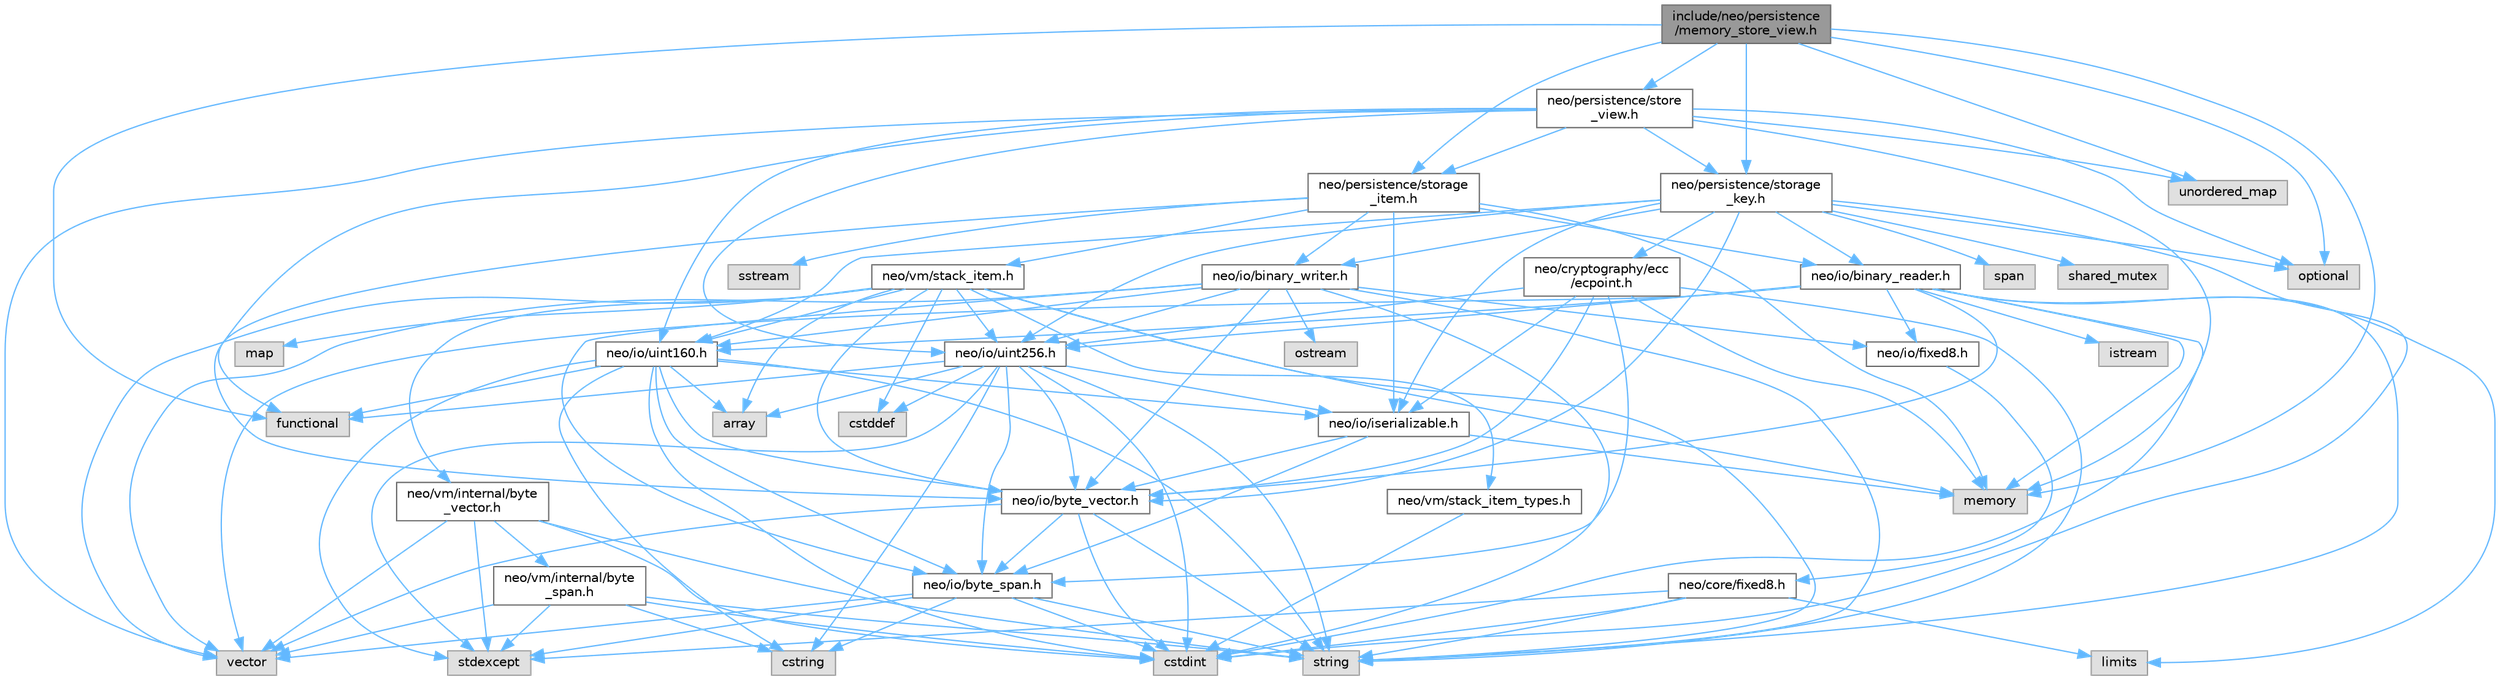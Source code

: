 digraph "include/neo/persistence/memory_store_view.h"
{
 // LATEX_PDF_SIZE
  bgcolor="transparent";
  edge [fontname=Helvetica,fontsize=10,labelfontname=Helvetica,labelfontsize=10];
  node [fontname=Helvetica,fontsize=10,shape=box,height=0.2,width=0.4];
  Node1 [id="Node000001",label="include/neo/persistence\l/memory_store_view.h",height=0.2,width=0.4,color="gray40", fillcolor="grey60", style="filled", fontcolor="black",tooltip=" "];
  Node1 -> Node2 [id="edge118_Node000001_Node000002",color="steelblue1",style="solid",tooltip=" "];
  Node2 [id="Node000002",label="neo/persistence/storage\l_item.h",height=0.2,width=0.4,color="grey40", fillcolor="white", style="filled",URL="$persistence_2storage__item_8h.html",tooltip=" "];
  Node2 -> Node3 [id="edge119_Node000002_Node000003",color="steelblue1",style="solid",tooltip=" "];
  Node3 [id="Node000003",label="neo/io/binary_reader.h",height=0.2,width=0.4,color="grey40", fillcolor="white", style="filled",URL="$binary__reader_8h.html",tooltip=" "];
  Node3 -> Node4 [id="edge120_Node000003_Node000004",color="steelblue1",style="solid",tooltip=" "];
  Node4 [id="Node000004",label="neo/io/byte_vector.h",height=0.2,width=0.4,color="grey40", fillcolor="white", style="filled",URL="$io_2byte__vector_8h.html",tooltip=" "];
  Node4 -> Node5 [id="edge121_Node000004_Node000005",color="steelblue1",style="solid",tooltip=" "];
  Node5 [id="Node000005",label="neo/io/byte_span.h",height=0.2,width=0.4,color="grey40", fillcolor="white", style="filled",URL="$io_2byte__span_8h.html",tooltip=" "];
  Node5 -> Node6 [id="edge122_Node000005_Node000006",color="steelblue1",style="solid",tooltip=" "];
  Node6 [id="Node000006",label="cstdint",height=0.2,width=0.4,color="grey60", fillcolor="#E0E0E0", style="filled",tooltip=" "];
  Node5 -> Node7 [id="edge123_Node000005_Node000007",color="steelblue1",style="solid",tooltip=" "];
  Node7 [id="Node000007",label="cstring",height=0.2,width=0.4,color="grey60", fillcolor="#E0E0E0", style="filled",tooltip=" "];
  Node5 -> Node8 [id="edge124_Node000005_Node000008",color="steelblue1",style="solid",tooltip=" "];
  Node8 [id="Node000008",label="stdexcept",height=0.2,width=0.4,color="grey60", fillcolor="#E0E0E0", style="filled",tooltip=" "];
  Node5 -> Node9 [id="edge125_Node000005_Node000009",color="steelblue1",style="solid",tooltip=" "];
  Node9 [id="Node000009",label="string",height=0.2,width=0.4,color="grey60", fillcolor="#E0E0E0", style="filled",tooltip=" "];
  Node5 -> Node10 [id="edge126_Node000005_Node000010",color="steelblue1",style="solid",tooltip=" "];
  Node10 [id="Node000010",label="vector",height=0.2,width=0.4,color="grey60", fillcolor="#E0E0E0", style="filled",tooltip=" "];
  Node4 -> Node6 [id="edge127_Node000004_Node000006",color="steelblue1",style="solid",tooltip=" "];
  Node4 -> Node9 [id="edge128_Node000004_Node000009",color="steelblue1",style="solid",tooltip=" "];
  Node4 -> Node10 [id="edge129_Node000004_Node000010",color="steelblue1",style="solid",tooltip=" "];
  Node3 -> Node11 [id="edge130_Node000003_Node000011",color="steelblue1",style="solid",tooltip=" "];
  Node11 [id="Node000011",label="neo/io/fixed8.h",height=0.2,width=0.4,color="grey40", fillcolor="white", style="filled",URL="$io_2fixed8_8h.html",tooltip=" "];
  Node11 -> Node12 [id="edge131_Node000011_Node000012",color="steelblue1",style="solid",tooltip=" "];
  Node12 [id="Node000012",label="neo/core/fixed8.h",height=0.2,width=0.4,color="grey40", fillcolor="white", style="filled",URL="$core_2fixed8_8h.html",tooltip=" "];
  Node12 -> Node6 [id="edge132_Node000012_Node000006",color="steelblue1",style="solid",tooltip=" "];
  Node12 -> Node13 [id="edge133_Node000012_Node000013",color="steelblue1",style="solid",tooltip=" "];
  Node13 [id="Node000013",label="limits",height=0.2,width=0.4,color="grey60", fillcolor="#E0E0E0", style="filled",tooltip=" "];
  Node12 -> Node8 [id="edge134_Node000012_Node000008",color="steelblue1",style="solid",tooltip=" "];
  Node12 -> Node9 [id="edge135_Node000012_Node000009",color="steelblue1",style="solid",tooltip=" "];
  Node3 -> Node14 [id="edge136_Node000003_Node000014",color="steelblue1",style="solid",tooltip=" "];
  Node14 [id="Node000014",label="neo/io/uint160.h",height=0.2,width=0.4,color="grey40", fillcolor="white", style="filled",URL="$uint160_8h.html",tooltip=" "];
  Node14 -> Node5 [id="edge137_Node000014_Node000005",color="steelblue1",style="solid",tooltip=" "];
  Node14 -> Node4 [id="edge138_Node000014_Node000004",color="steelblue1",style="solid",tooltip=" "];
  Node14 -> Node15 [id="edge139_Node000014_Node000015",color="steelblue1",style="solid",tooltip=" "];
  Node15 [id="Node000015",label="neo/io/iserializable.h",height=0.2,width=0.4,color="grey40", fillcolor="white", style="filled",URL="$iserializable_8h.html",tooltip=" "];
  Node15 -> Node5 [id="edge140_Node000015_Node000005",color="steelblue1",style="solid",tooltip=" "];
  Node15 -> Node4 [id="edge141_Node000015_Node000004",color="steelblue1",style="solid",tooltip=" "];
  Node15 -> Node16 [id="edge142_Node000015_Node000016",color="steelblue1",style="solid",tooltip=" "];
  Node16 [id="Node000016",label="memory",height=0.2,width=0.4,color="grey60", fillcolor="#E0E0E0", style="filled",tooltip=" "];
  Node14 -> Node17 [id="edge143_Node000014_Node000017",color="steelblue1",style="solid",tooltip=" "];
  Node17 [id="Node000017",label="array",height=0.2,width=0.4,color="grey60", fillcolor="#E0E0E0", style="filled",tooltip=" "];
  Node14 -> Node6 [id="edge144_Node000014_Node000006",color="steelblue1",style="solid",tooltip=" "];
  Node14 -> Node7 [id="edge145_Node000014_Node000007",color="steelblue1",style="solid",tooltip=" "];
  Node14 -> Node18 [id="edge146_Node000014_Node000018",color="steelblue1",style="solid",tooltip=" "];
  Node18 [id="Node000018",label="functional",height=0.2,width=0.4,color="grey60", fillcolor="#E0E0E0", style="filled",tooltip=" "];
  Node14 -> Node8 [id="edge147_Node000014_Node000008",color="steelblue1",style="solid",tooltip=" "];
  Node14 -> Node9 [id="edge148_Node000014_Node000009",color="steelblue1",style="solid",tooltip=" "];
  Node3 -> Node19 [id="edge149_Node000003_Node000019",color="steelblue1",style="solid",tooltip=" "];
  Node19 [id="Node000019",label="neo/io/uint256.h",height=0.2,width=0.4,color="grey40", fillcolor="white", style="filled",URL="$uint256_8h.html",tooltip=" "];
  Node19 -> Node5 [id="edge150_Node000019_Node000005",color="steelblue1",style="solid",tooltip=" "];
  Node19 -> Node4 [id="edge151_Node000019_Node000004",color="steelblue1",style="solid",tooltip=" "];
  Node19 -> Node15 [id="edge152_Node000019_Node000015",color="steelblue1",style="solid",tooltip=" "];
  Node19 -> Node17 [id="edge153_Node000019_Node000017",color="steelblue1",style="solid",tooltip=" "];
  Node19 -> Node20 [id="edge154_Node000019_Node000020",color="steelblue1",style="solid",tooltip=" "];
  Node20 [id="Node000020",label="cstddef",height=0.2,width=0.4,color="grey60", fillcolor="#E0E0E0", style="filled",tooltip=" "];
  Node19 -> Node6 [id="edge155_Node000019_Node000006",color="steelblue1",style="solid",tooltip=" "];
  Node19 -> Node7 [id="edge156_Node000019_Node000007",color="steelblue1",style="solid",tooltip=" "];
  Node19 -> Node18 [id="edge157_Node000019_Node000018",color="steelblue1",style="solid",tooltip=" "];
  Node19 -> Node8 [id="edge158_Node000019_Node000008",color="steelblue1",style="solid",tooltip=" "];
  Node19 -> Node9 [id="edge159_Node000019_Node000009",color="steelblue1",style="solid",tooltip=" "];
  Node3 -> Node6 [id="edge160_Node000003_Node000006",color="steelblue1",style="solid",tooltip=" "];
  Node3 -> Node21 [id="edge161_Node000003_Node000021",color="steelblue1",style="solid",tooltip=" "];
  Node21 [id="Node000021",label="istream",height=0.2,width=0.4,color="grey60", fillcolor="#E0E0E0", style="filled",tooltip=" "];
  Node3 -> Node13 [id="edge162_Node000003_Node000013",color="steelblue1",style="solid",tooltip=" "];
  Node3 -> Node16 [id="edge163_Node000003_Node000016",color="steelblue1",style="solid",tooltip=" "];
  Node3 -> Node9 [id="edge164_Node000003_Node000009",color="steelblue1",style="solid",tooltip=" "];
  Node3 -> Node10 [id="edge165_Node000003_Node000010",color="steelblue1",style="solid",tooltip=" "];
  Node2 -> Node22 [id="edge166_Node000002_Node000022",color="steelblue1",style="solid",tooltip=" "];
  Node22 [id="Node000022",label="neo/io/binary_writer.h",height=0.2,width=0.4,color="grey40", fillcolor="white", style="filled",URL="$binary__writer_8h.html",tooltip=" "];
  Node22 -> Node5 [id="edge167_Node000022_Node000005",color="steelblue1",style="solid",tooltip=" "];
  Node22 -> Node4 [id="edge168_Node000022_Node000004",color="steelblue1",style="solid",tooltip=" "];
  Node22 -> Node11 [id="edge169_Node000022_Node000011",color="steelblue1",style="solid",tooltip=" "];
  Node22 -> Node14 [id="edge170_Node000022_Node000014",color="steelblue1",style="solid",tooltip=" "];
  Node22 -> Node19 [id="edge171_Node000022_Node000019",color="steelblue1",style="solid",tooltip=" "];
  Node22 -> Node6 [id="edge172_Node000022_Node000006",color="steelblue1",style="solid",tooltip=" "];
  Node22 -> Node23 [id="edge173_Node000022_Node000023",color="steelblue1",style="solid",tooltip=" "];
  Node23 [id="Node000023",label="ostream",height=0.2,width=0.4,color="grey60", fillcolor="#E0E0E0", style="filled",tooltip=" "];
  Node22 -> Node9 [id="edge174_Node000022_Node000009",color="steelblue1",style="solid",tooltip=" "];
  Node22 -> Node10 [id="edge175_Node000022_Node000010",color="steelblue1",style="solid",tooltip=" "];
  Node2 -> Node4 [id="edge176_Node000002_Node000004",color="steelblue1",style="solid",tooltip=" "];
  Node2 -> Node15 [id="edge177_Node000002_Node000015",color="steelblue1",style="solid",tooltip=" "];
  Node2 -> Node24 [id="edge178_Node000002_Node000024",color="steelblue1",style="solid",tooltip=" "];
  Node24 [id="Node000024",label="neo/vm/stack_item.h",height=0.2,width=0.4,color="grey40", fillcolor="white", style="filled",URL="$stack__item_8h.html",tooltip=" "];
  Node24 -> Node4 [id="edge179_Node000024_Node000004",color="steelblue1",style="solid",tooltip=" "];
  Node24 -> Node14 [id="edge180_Node000024_Node000014",color="steelblue1",style="solid",tooltip=" "];
  Node24 -> Node19 [id="edge181_Node000024_Node000019",color="steelblue1",style="solid",tooltip=" "];
  Node24 -> Node25 [id="edge182_Node000024_Node000025",color="steelblue1",style="solid",tooltip=" "];
  Node25 [id="Node000025",label="neo/vm/internal/byte\l_vector.h",height=0.2,width=0.4,color="grey40", fillcolor="white", style="filled",URL="$vm_2internal_2byte__vector_8h.html",tooltip=" "];
  Node25 -> Node26 [id="edge183_Node000025_Node000026",color="steelblue1",style="solid",tooltip=" "];
  Node26 [id="Node000026",label="neo/vm/internal/byte\l_span.h",height=0.2,width=0.4,color="grey40", fillcolor="white", style="filled",URL="$vm_2internal_2byte__span_8h.html",tooltip=" "];
  Node26 -> Node6 [id="edge184_Node000026_Node000006",color="steelblue1",style="solid",tooltip=" "];
  Node26 -> Node7 [id="edge185_Node000026_Node000007",color="steelblue1",style="solid",tooltip=" "];
  Node26 -> Node8 [id="edge186_Node000026_Node000008",color="steelblue1",style="solid",tooltip=" "];
  Node26 -> Node9 [id="edge187_Node000026_Node000009",color="steelblue1",style="solid",tooltip=" "];
  Node26 -> Node10 [id="edge188_Node000026_Node000010",color="steelblue1",style="solid",tooltip=" "];
  Node25 -> Node6 [id="edge189_Node000025_Node000006",color="steelblue1",style="solid",tooltip=" "];
  Node25 -> Node8 [id="edge190_Node000025_Node000008",color="steelblue1",style="solid",tooltip=" "];
  Node25 -> Node9 [id="edge191_Node000025_Node000009",color="steelblue1",style="solid",tooltip=" "];
  Node25 -> Node10 [id="edge192_Node000025_Node000010",color="steelblue1",style="solid",tooltip=" "];
  Node24 -> Node27 [id="edge193_Node000024_Node000027",color="steelblue1",style="solid",tooltip=" "];
  Node27 [id="Node000027",label="neo/vm/stack_item_types.h",height=0.2,width=0.4,color="grey40", fillcolor="white", style="filled",URL="$stack__item__types_8h.html",tooltip=" "];
  Node27 -> Node6 [id="edge194_Node000027_Node000006",color="steelblue1",style="solid",tooltip=" "];
  Node24 -> Node17 [id="edge195_Node000024_Node000017",color="steelblue1",style="solid",tooltip=" "];
  Node24 -> Node20 [id="edge196_Node000024_Node000020",color="steelblue1",style="solid",tooltip=" "];
  Node24 -> Node28 [id="edge197_Node000024_Node000028",color="steelblue1",style="solid",tooltip=" "];
  Node28 [id="Node000028",label="map",height=0.2,width=0.4,color="grey60", fillcolor="#E0E0E0", style="filled",tooltip=" "];
  Node24 -> Node16 [id="edge198_Node000024_Node000016",color="steelblue1",style="solid",tooltip=" "];
  Node24 -> Node9 [id="edge199_Node000024_Node000009",color="steelblue1",style="solid",tooltip=" "];
  Node24 -> Node10 [id="edge200_Node000024_Node000010",color="steelblue1",style="solid",tooltip=" "];
  Node2 -> Node16 [id="edge201_Node000002_Node000016",color="steelblue1",style="solid",tooltip=" "];
  Node2 -> Node29 [id="edge202_Node000002_Node000029",color="steelblue1",style="solid",tooltip=" "];
  Node29 [id="Node000029",label="sstream",height=0.2,width=0.4,color="grey60", fillcolor="#E0E0E0", style="filled",tooltip=" "];
  Node1 -> Node30 [id="edge203_Node000001_Node000030",color="steelblue1",style="solid",tooltip=" "];
  Node30 [id="Node000030",label="neo/persistence/storage\l_key.h",height=0.2,width=0.4,color="grey40", fillcolor="white", style="filled",URL="$persistence_2storage__key_8h.html",tooltip=" "];
  Node30 -> Node31 [id="edge204_Node000030_Node000031",color="steelblue1",style="solid",tooltip=" "];
  Node31 [id="Node000031",label="neo/cryptography/ecc\l/ecpoint.h",height=0.2,width=0.4,color="grey40", fillcolor="white", style="filled",URL="$ecpoint_8h.html",tooltip=" "];
  Node31 -> Node5 [id="edge205_Node000031_Node000005",color="steelblue1",style="solid",tooltip=" "];
  Node31 -> Node4 [id="edge206_Node000031_Node000004",color="steelblue1",style="solid",tooltip=" "];
  Node31 -> Node15 [id="edge207_Node000031_Node000015",color="steelblue1",style="solid",tooltip=" "];
  Node31 -> Node19 [id="edge208_Node000031_Node000019",color="steelblue1",style="solid",tooltip=" "];
  Node31 -> Node16 [id="edge209_Node000031_Node000016",color="steelblue1",style="solid",tooltip=" "];
  Node31 -> Node9 [id="edge210_Node000031_Node000009",color="steelblue1",style="solid",tooltip=" "];
  Node30 -> Node3 [id="edge211_Node000030_Node000003",color="steelblue1",style="solid",tooltip=" "];
  Node30 -> Node22 [id="edge212_Node000030_Node000022",color="steelblue1",style="solid",tooltip=" "];
  Node30 -> Node4 [id="edge213_Node000030_Node000004",color="steelblue1",style="solid",tooltip=" "];
  Node30 -> Node15 [id="edge214_Node000030_Node000015",color="steelblue1",style="solid",tooltip=" "];
  Node30 -> Node14 [id="edge215_Node000030_Node000014",color="steelblue1",style="solid",tooltip=" "];
  Node30 -> Node19 [id="edge216_Node000030_Node000019",color="steelblue1",style="solid",tooltip=" "];
  Node30 -> Node6 [id="edge217_Node000030_Node000006",color="steelblue1",style="solid",tooltip=" "];
  Node30 -> Node32 [id="edge218_Node000030_Node000032",color="steelblue1",style="solid",tooltip=" "];
  Node32 [id="Node000032",label="optional",height=0.2,width=0.4,color="grey60", fillcolor="#E0E0E0", style="filled",tooltip=" "];
  Node30 -> Node33 [id="edge219_Node000030_Node000033",color="steelblue1",style="solid",tooltip=" "];
  Node33 [id="Node000033",label="shared_mutex",height=0.2,width=0.4,color="grey60", fillcolor="#E0E0E0", style="filled",tooltip=" "];
  Node30 -> Node34 [id="edge220_Node000030_Node000034",color="steelblue1",style="solid",tooltip=" "];
  Node34 [id="Node000034",label="span",height=0.2,width=0.4,color="grey60", fillcolor="#E0E0E0", style="filled",tooltip=" "];
  Node1 -> Node35 [id="edge221_Node000001_Node000035",color="steelblue1",style="solid",tooltip=" "];
  Node35 [id="Node000035",label="neo/persistence/store\l_view.h",height=0.2,width=0.4,color="grey40", fillcolor="white", style="filled",URL="$store__view_8h.html",tooltip=" "];
  Node35 -> Node14 [id="edge222_Node000035_Node000014",color="steelblue1",style="solid",tooltip=" "];
  Node35 -> Node19 [id="edge223_Node000035_Node000019",color="steelblue1",style="solid",tooltip=" "];
  Node35 -> Node2 [id="edge224_Node000035_Node000002",color="steelblue1",style="solid",tooltip=" "];
  Node35 -> Node30 [id="edge225_Node000035_Node000030",color="steelblue1",style="solid",tooltip=" "];
  Node35 -> Node18 [id="edge226_Node000035_Node000018",color="steelblue1",style="solid",tooltip=" "];
  Node35 -> Node16 [id="edge227_Node000035_Node000016",color="steelblue1",style="solid",tooltip=" "];
  Node35 -> Node32 [id="edge228_Node000035_Node000032",color="steelblue1",style="solid",tooltip=" "];
  Node35 -> Node36 [id="edge229_Node000035_Node000036",color="steelblue1",style="solid",tooltip=" "];
  Node36 [id="Node000036",label="unordered_map",height=0.2,width=0.4,color="grey60", fillcolor="#E0E0E0", style="filled",tooltip=" "];
  Node35 -> Node10 [id="edge230_Node000035_Node000010",color="steelblue1",style="solid",tooltip=" "];
  Node1 -> Node18 [id="edge231_Node000001_Node000018",color="steelblue1",style="solid",tooltip=" "];
  Node1 -> Node16 [id="edge232_Node000001_Node000016",color="steelblue1",style="solid",tooltip=" "];
  Node1 -> Node32 [id="edge233_Node000001_Node000032",color="steelblue1",style="solid",tooltip=" "];
  Node1 -> Node36 [id="edge234_Node000001_Node000036",color="steelblue1",style="solid",tooltip=" "];
}
